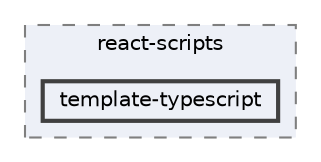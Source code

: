 digraph "pkiclassroomrescheduler/src/main/frontend/node_modules/react-scripts/template-typescript"
{
 // LATEX_PDF_SIZE
  bgcolor="transparent";
  edge [fontname=Helvetica,fontsize=10,labelfontname=Helvetica,labelfontsize=10];
  node [fontname=Helvetica,fontsize=10,shape=box,height=0.2,width=0.4];
  compound=true
  subgraph clusterdir_521ebd6cce20de11d754658752469a82 {
    graph [ bgcolor="#edf0f7", pencolor="grey50", label="react-scripts", fontname=Helvetica,fontsize=10 style="filled,dashed", URL="dir_521ebd6cce20de11d754658752469a82.html",tooltip=""]
  dir_1cb1fa6e1ca6ed327196d706932cc88c [label="template-typescript", fillcolor="#edf0f7", color="grey25", style="filled,bold", URL="dir_1cb1fa6e1ca6ed327196d706932cc88c.html",tooltip=""];
  }
}
